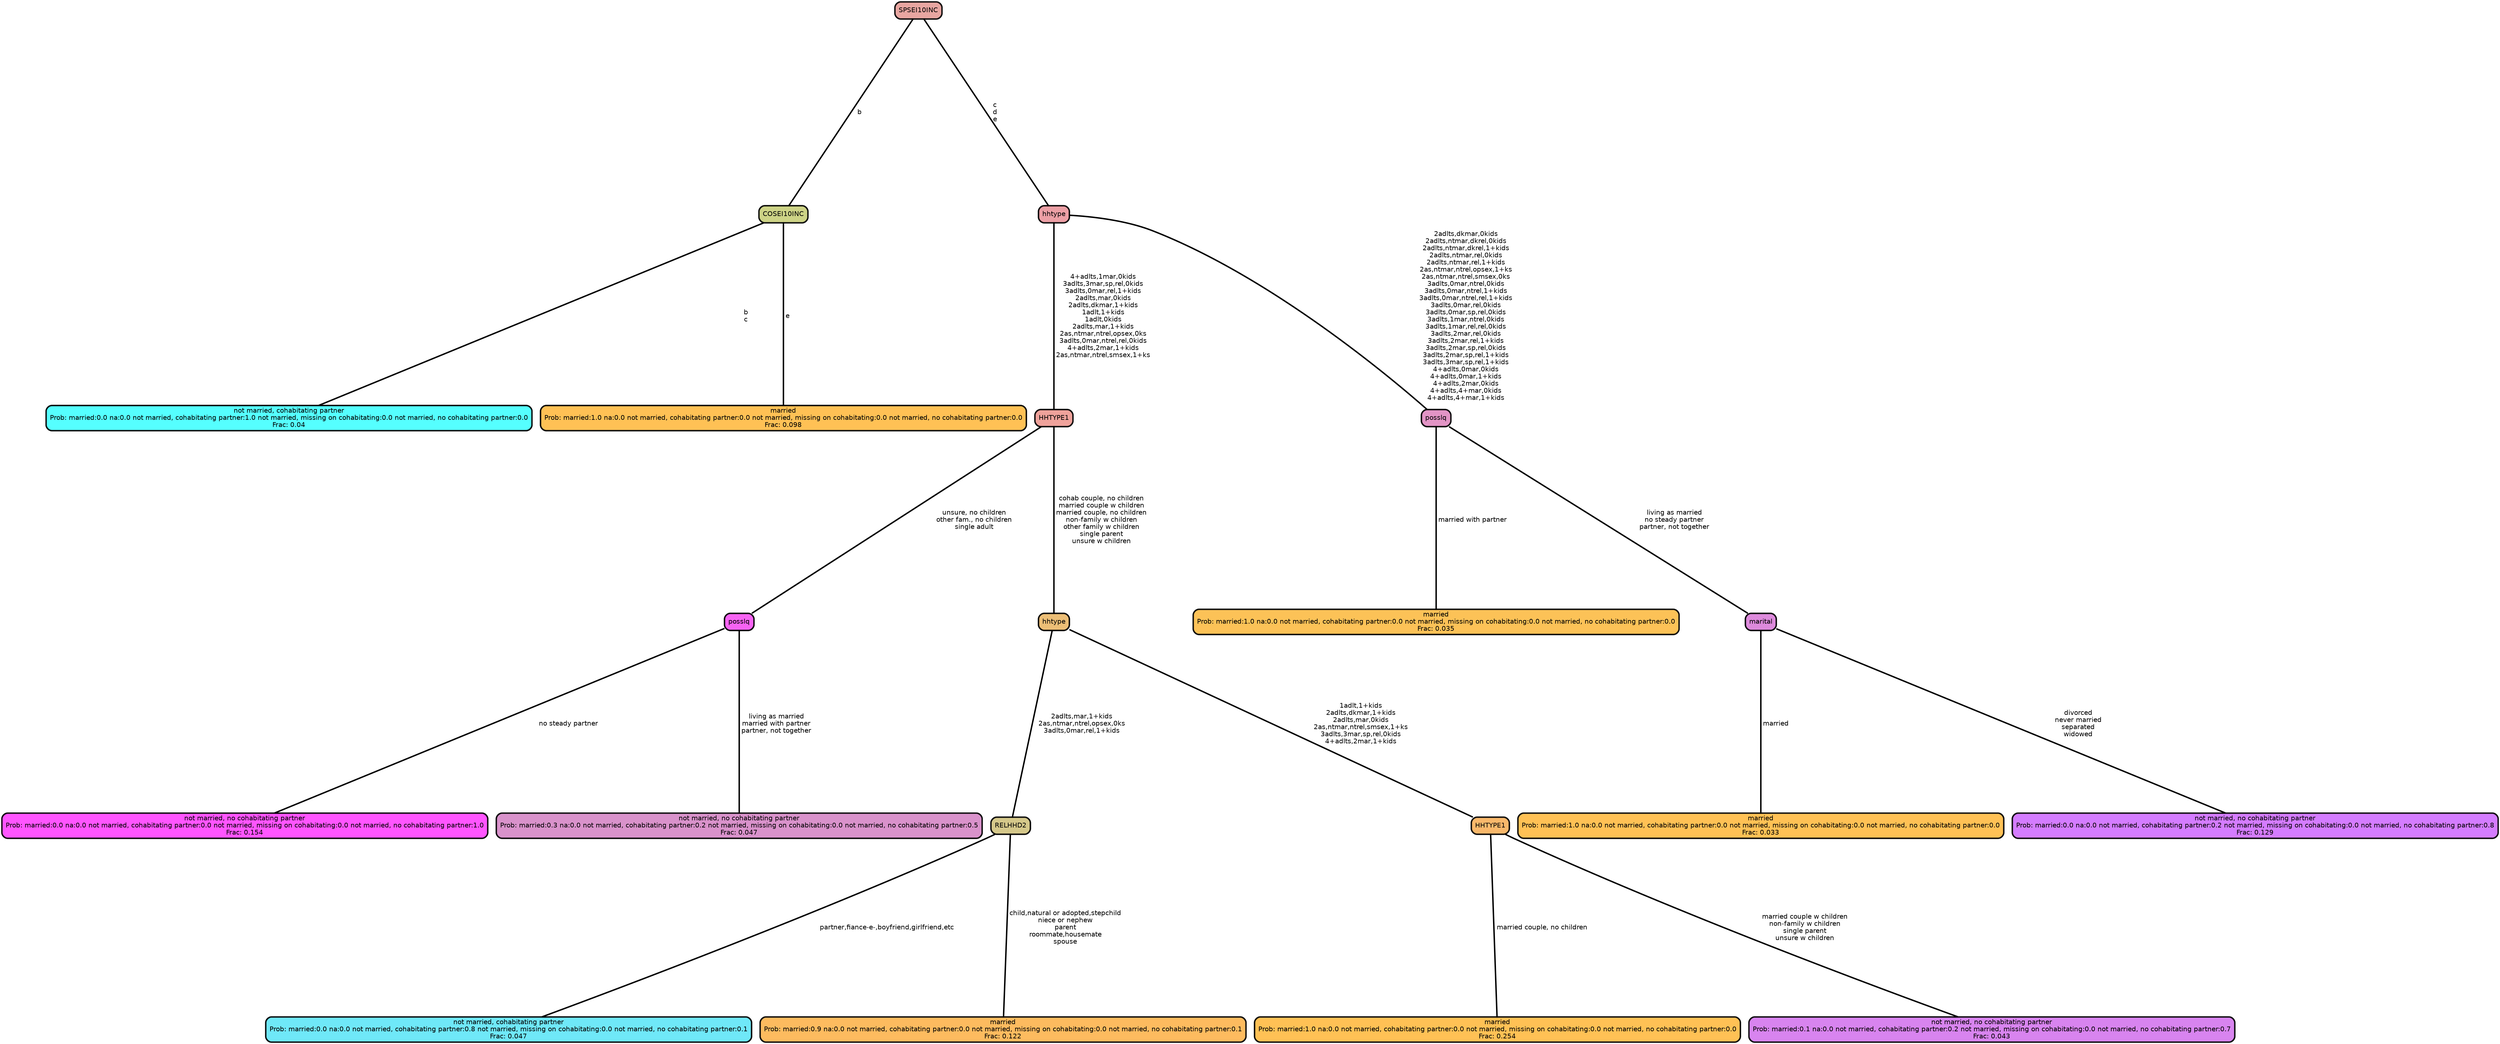 graph Tree {
node [shape=box, style="filled, rounded",color="black",penwidth="3",fontcolor="black",                 fontname=helvetica] ;
graph [ranksep="0 equally", splines=straight,                 bgcolor=transparent, dpi=200] ;
edge [fontname=helvetica, color=black] ;
0 [label="not married, cohabitating partner
Prob: married:0.0 na:0.0 not married, cohabitating partner:1.0 not married, missing on cohabitating:0.0 not married, no cohabitating partner:0.0
Frac: 0.04", fillcolor="#55ffff"] ;
1 [label="COSEI10INC", fillcolor="#cdd386"] ;
2 [label="married
Prob: married:1.0 na:0.0 not married, cohabitating partner:0.0 not married, missing on cohabitating:0.0 not married, no cohabitating partner:0.0
Frac: 0.098", fillcolor="#ffc155"] ;
3 [label="SPSEI10INC", fillcolor="#e8a6a1"] ;
4 [label="not married, no cohabitating partner
Prob: married:0.0 na:0.0 not married, cohabitating partner:0.0 not married, missing on cohabitating:0.0 not married, no cohabitating partner:1.0
Frac: 0.154", fillcolor="#ff55ff"] ;
5 [label="posslq", fillcolor="#f663f3"] ;
6 [label="not married, no cohabitating partner
Prob: married:0.3 na:0.0 not married, cohabitating partner:0.2 not married, missing on cohabitating:0.0 not married, no cohabitating partner:0.5
Frac: 0.047", fillcolor="#d992cb"] ;
7 [label="HHTYPE1", fillcolor="#efa29b"] ;
8 [label="not married, cohabitating partner
Prob: married:0.0 na:0.0 not married, cohabitating partner:0.8 not married, missing on cohabitating:0.0 not married, no cohabitating partner:0.1
Frac: 0.047", fillcolor="#6fe8f8"] ;
9 [label="RELHHD2", fillcolor="#d5c88a"] ;
10 [label="married
Prob: married:0.9 na:0.0 not married, cohabitating partner:0.0 not married, missing on cohabitating:0.0 not married, no cohabitating partner:0.1
Frac: 0.122", fillcolor="#fdbb5f"] ;
11 [label="hhtype", fillcolor="#ecbe76"] ;
12 [label="married
Prob: married:1.0 na:0.0 not married, cohabitating partner:0.0 not married, missing on cohabitating:0.0 not married, no cohabitating partner:0.0
Frac: 0.254", fillcolor="#ffc155"] ;
13 [label="HHTYPE1", fillcolor="#f9b86b"] ;
14 [label="not married, no cohabitating partner
Prob: married:0.1 na:0.0 not married, cohabitating partner:0.2 not married, missing on cohabitating:0.0 not married, no cohabitating partner:0.7
Frac: 0.043", fillcolor="#d884ef"] ;
15 [label="hhtype", fillcolor="#ec9fa5"] ;
16 [label="married
Prob: married:1.0 na:0.0 not married, cohabitating partner:0.0 not married, missing on cohabitating:0.0 not married, no cohabitating partner:0.0
Frac: 0.035", fillcolor="#fcc257"] ;
17 [label="posslq", fillcolor="#e294c5"] ;
18 [label="married
Prob: married:1.0 na:0.0 not married, cohabitating partner:0.0 not married, missing on cohabitating:0.0 not married, no cohabitating partner:0.0
Frac: 0.033", fillcolor="#ffc155"] ;
19 [label="marital", fillcolor="#dd8adc"] ;
20 [label="not married, no cohabitating partner
Prob: married:0.0 na:0.0 not married, cohabitating partner:0.2 not married, missing on cohabitating:0.0 not married, no cohabitating partner:0.8
Frac: 0.129", fillcolor="#d47cff"] ;
1 -- 0 [label=" b\n c",penwidth=3] ;
1 -- 2 [label=" e",penwidth=3] ;
3 -- 1 [label=" b",penwidth=3] ;
3 -- 15 [label=" c\n d\n e",penwidth=3] ;
5 -- 4 [label=" no steady partner",penwidth=3] ;
5 -- 6 [label=" living as married\n married with partner\n partner, not together",penwidth=3] ;
7 -- 5 [label=" unsure, no children\n other fam., no children\n single adult",penwidth=3] ;
7 -- 11 [label=" cohab couple, no children\n married couple w children\n married couple, no children\n non-family w children\n other family w children\n single parent\n unsure w children",penwidth=3] ;
9 -- 8 [label=" partner,fiance-e-,boyfriend,girlfriend,etc",penwidth=3] ;
9 -- 10 [label=" child,natural or adopted,stepchild\n niece or nephew\n parent\n roommate,housemate\n spouse",penwidth=3] ;
11 -- 9 [label=" 2adlts,mar,1+kids\n 2as,ntmar,ntrel,opsex,0ks\n 3adlts,0mar,rel,1+kids",penwidth=3] ;
11 -- 13 [label=" 1adlt,1+kids\n 2adlts,dkmar,1+kids\n 2adlts,mar,0kids\n 2as,ntmar,ntrel,smsex,1+ks\n 3adlts,3mar,sp,rel,0kids\n 4+adlts,2mar,1+kids",penwidth=3] ;
13 -- 12 [label=" married couple, no children",penwidth=3] ;
13 -- 14 [label=" married couple w children\n non-family w children\n single parent\n unsure w children",penwidth=3] ;
15 -- 7 [label=" 4+adlts,1mar,0kids\n 3adlts,3mar,sp,rel,0kids\n 3adlts,0mar,rel,1+kids\n 2adlts,mar,0kids\n 2adlts,dkmar,1+kids\n 1adlt,1+kids\n 1adlt,0kids\n 2adlts,mar,1+kids\n 2as,ntmar,ntrel,opsex,0ks\n 3adlts,0mar,ntrel,rel,0kids\n 4+adlts,2mar,1+kids\n 2as,ntmar,ntrel,smsex,1+ks",penwidth=3] ;
15 -- 17 [label=" 2adlts,dkmar,0kids\n 2adlts,ntmar,dkrel,0kids\n 2adlts,ntmar,dkrel,1+kids\n 2adlts,ntmar,rel,0kids\n 2adlts,ntmar,rel,1+kids\n 2as,ntmar,ntrel,opsex,1+ks\n 2as,ntmar,ntrel,smsex,0ks\n 3adlts,0mar,ntrel,0kids\n 3adlts,0mar,ntrel,1+kids\n 3adlts,0mar,ntrel,rel,1+kids\n 3adlts,0mar,rel,0kids\n 3adlts,0mar,sp,rel,0kids\n 3adlts,1mar,ntrel,0kids\n 3adlts,1mar,rel,rel,0kids\n 3adlts,2mar,rel,0kids\n 3adlts,2mar,rel,1+kids\n 3adlts,2mar,sp,rel,0kids\n 3adlts,2mar,sp,rel,1+kids\n 3adlts,3mar,sp,rel,1+kids\n 4+adlts,0mar,0kids\n 4+adlts,0mar,1+kids\n 4+adlts,2mar,0kids\n 4+adlts,4+mar,0kids\n 4+adlts,4+mar,1+kids",penwidth=3] ;
17 -- 16 [label=" married with partner",penwidth=3] ;
17 -- 19 [label=" living as married\n no steady partner\n partner, not together",penwidth=3] ;
19 -- 18 [label=" married",penwidth=3] ;
19 -- 20 [label=" divorced\n never married\n separated\n widowed",penwidth=3] ;
{rank = same;}}